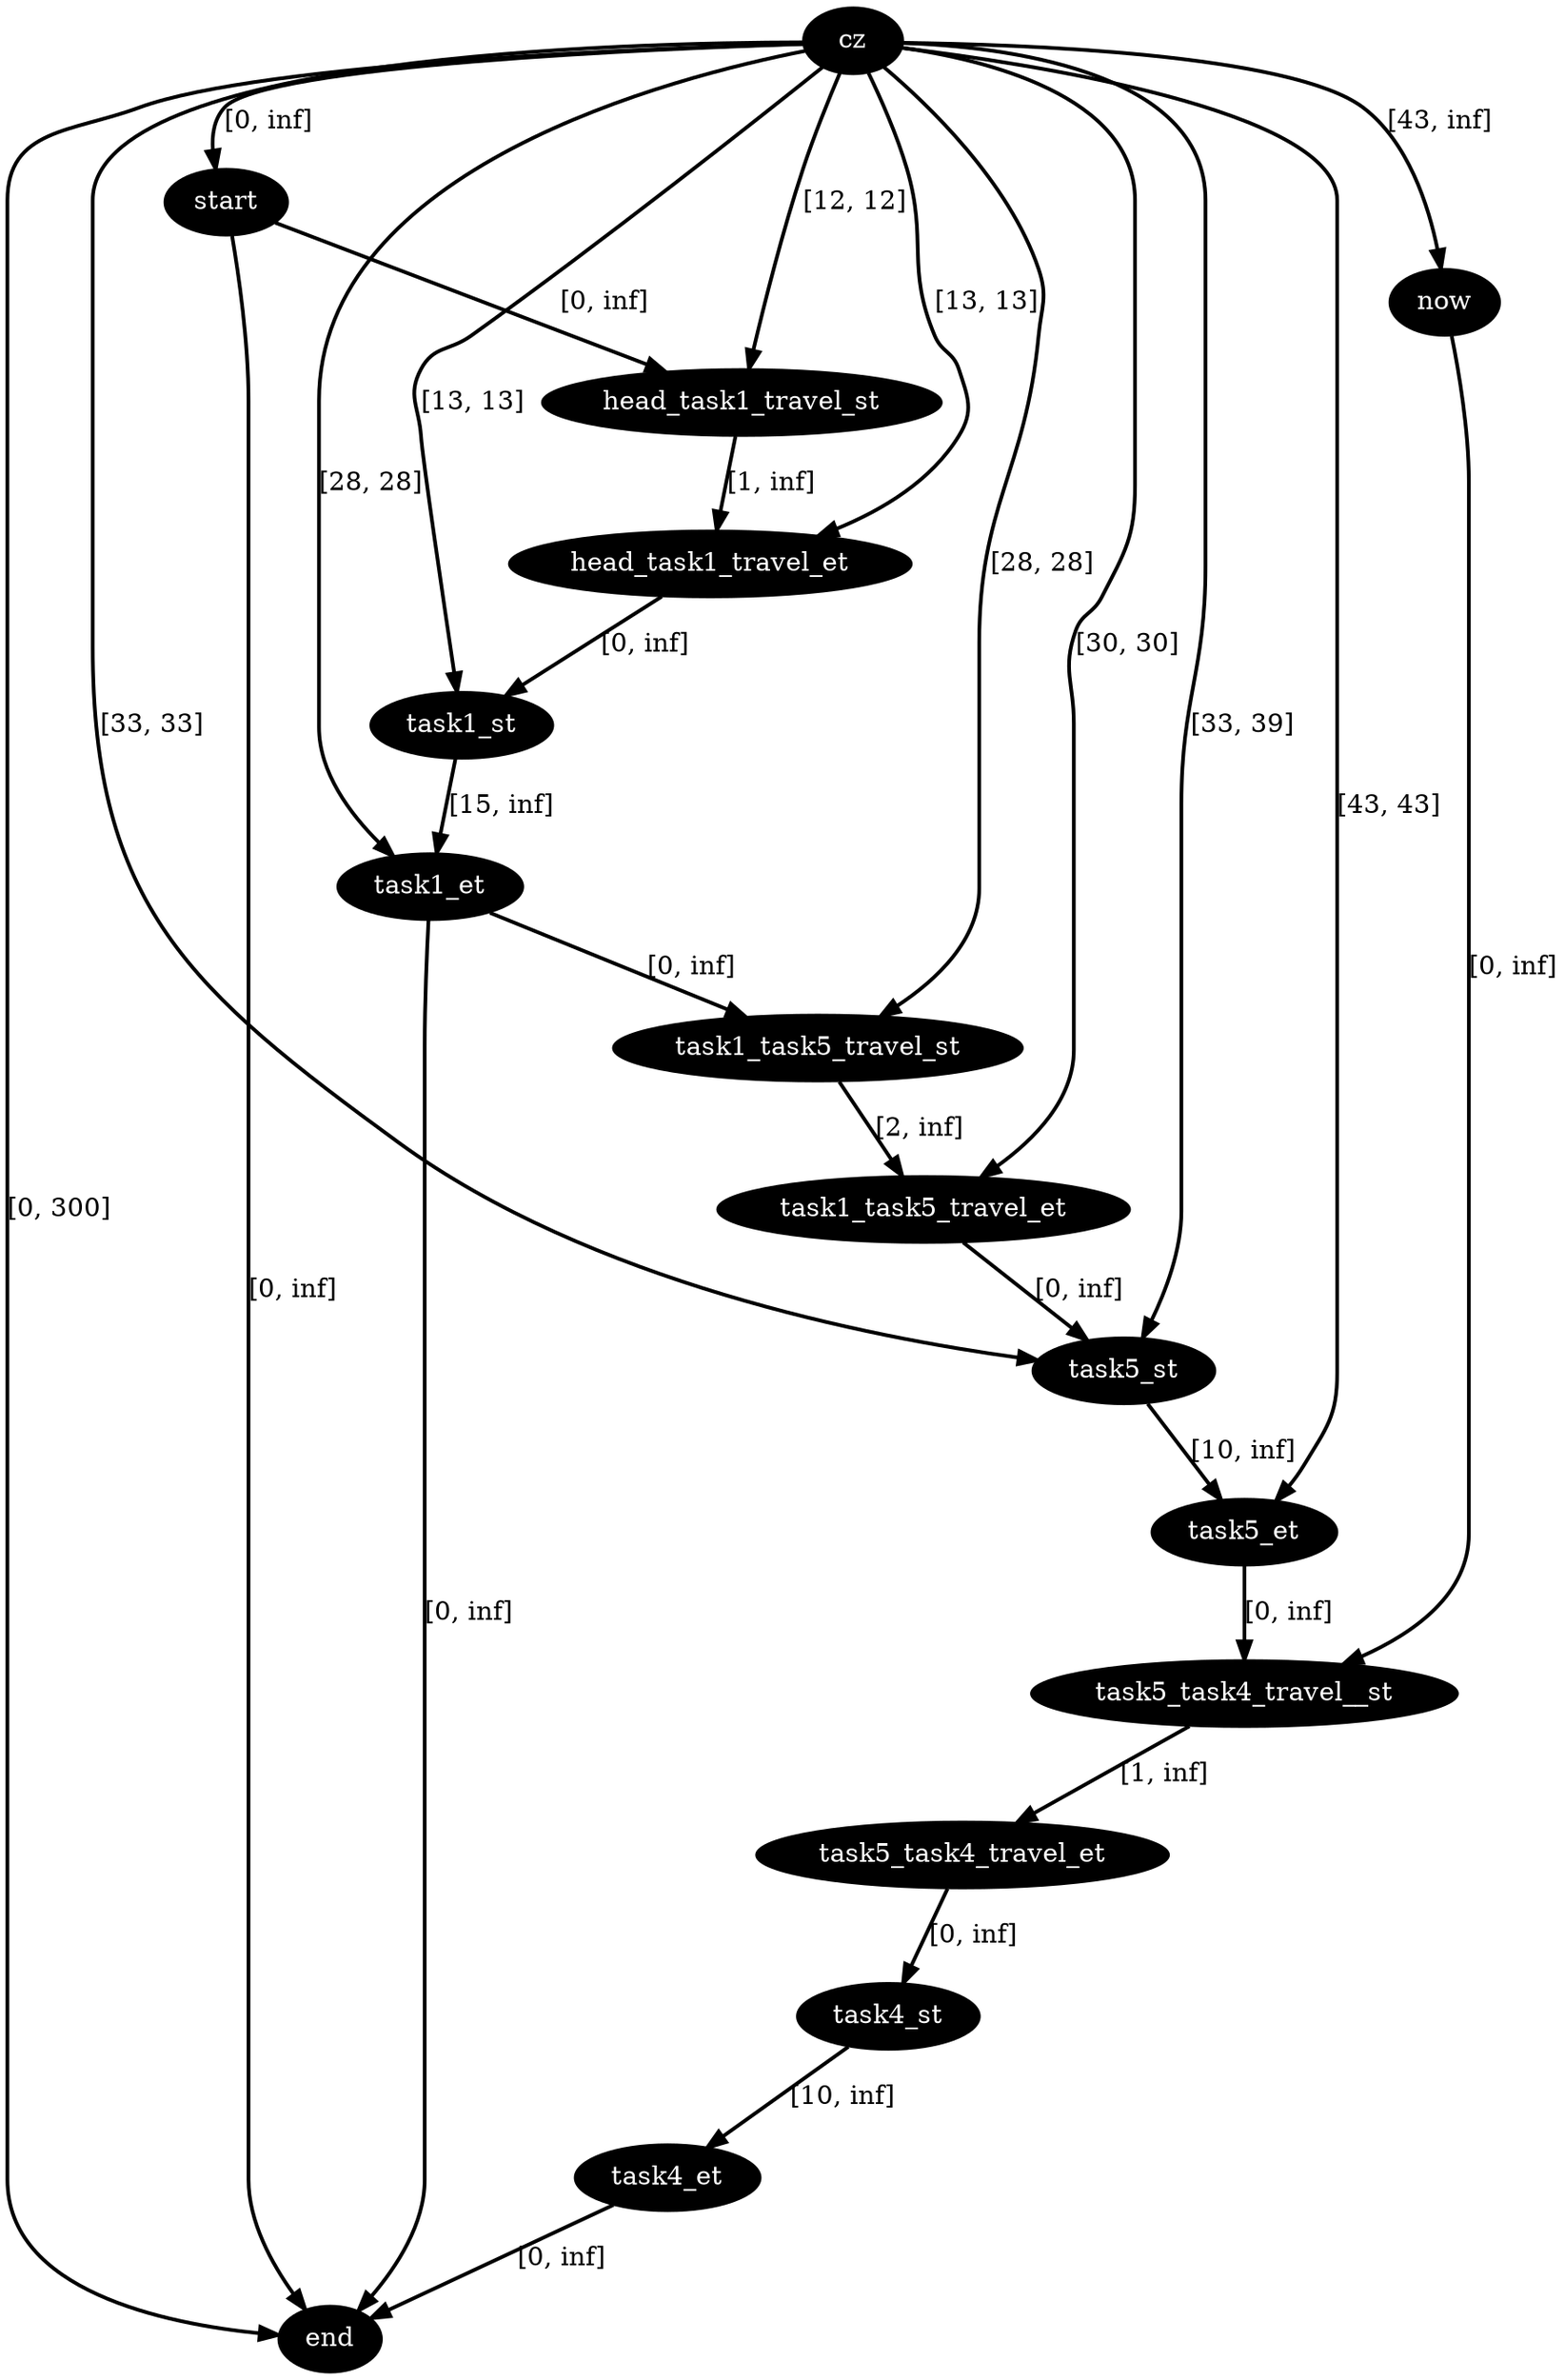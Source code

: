 digraph plan {
0[label="cz",style=filled,fillcolor=black,fontcolor=white];
1[label="start",style=filled,fillcolor=black,fontcolor=white];
2[label="now",style=filled,fillcolor=black,fontcolor=white];
3[label="end",style=filled,fillcolor=black,fontcolor=white];
6[label="head_task1_travel_st",style=filled,fillcolor=black,fontcolor=white];
7[label="head_task1_travel_et",style=filled,fillcolor=black,fontcolor=white];
8[label="task1_st",style=filled,fillcolor=black,fontcolor=white];
9[label="task1_et",style=filled,fillcolor=black,fontcolor=white];
18[label="task4_st",style=filled,fillcolor=black,fontcolor=white];
19[label="task4_et",style=filled,fillcolor=black,fontcolor=white];
32[label="task5_st",style=filled,fillcolor=black,fontcolor=white];
33[label="task5_et",style=filled,fillcolor=black,fontcolor=white];
37[label="task1_task5_travel_st",style=filled,fillcolor=black,fontcolor=white];
38[label="task1_task5_travel_et",style=filled,fillcolor=black,fontcolor=white];
40[label="task5_task4_travel__st",style=filled,fillcolor=black,fontcolor=white];
41[label="task5_task4_travel_et",style=filled,fillcolor=black,fontcolor=white];
"0"->"1"[label="[0, inf]",penwidth=2,color=black];
"0"->"3"[label="[0, 300]",penwidth=2,color=black];
"6"->"7"[label="[1, inf]",penwidth=2,color=black];
"0"->"7"[label="[13, 13]",penwidth=2,color=black];
"1"->"6"[label="[0, inf]",penwidth=2,color=black];
"0"->"6"[label="[12, 12]",penwidth=2,color=black];
"0"->"2"[label="[43, inf]",penwidth=2,color=black];
"2"->"40"[label="[0, inf]",penwidth=2,color=black];
"1"->"3"[label="[0, inf]",penwidth=2,color=black];
"0"->"9"[label="[28, 28]",penwidth=2,color=black];
"9"->"3"[label="[0, inf]",penwidth=2,color=black];
"0"->"8"[label="[13, 13]",penwidth=2,color=black];
"37"->"38"[label="[2, inf]",penwidth=2,color=black];
"0"->"38"[label="[30, 30]",penwidth=2,color=black];
"9"->"37"[label="[0, inf]",penwidth=2,color=black];
"0"->"37"[label="[28, 28]",penwidth=2,color=black];
"8"->"9"[label="[15, inf]",penwidth=2,color=black];
"7"->"8"[label="[0, inf]",penwidth=2,color=black];
"19"->"3"[label="[0, inf]",penwidth=2,color=black];
"18"->"19"[label="[10, inf]",penwidth=2,color=black];
"0"->"33"[label="[43, 43]",penwidth=2,color=black];
"0"->"32"[label="[33, 33]",penwidth=2,color=black];
"0"->"32"[label="[33, 39]",penwidth=2,color=black];
"41"->"18"[label="[0, inf]",penwidth=2,color=black];
"33"->"40"[label="[0, inf]",penwidth=2,color=black];
"40"->"41"[label="[1, inf]",penwidth=2,color=black];
"32"->"33"[label="[10, inf]",penwidth=2,color=black];
"38"->"32"[label="[0, inf]",penwidth=2,color=black];
}

